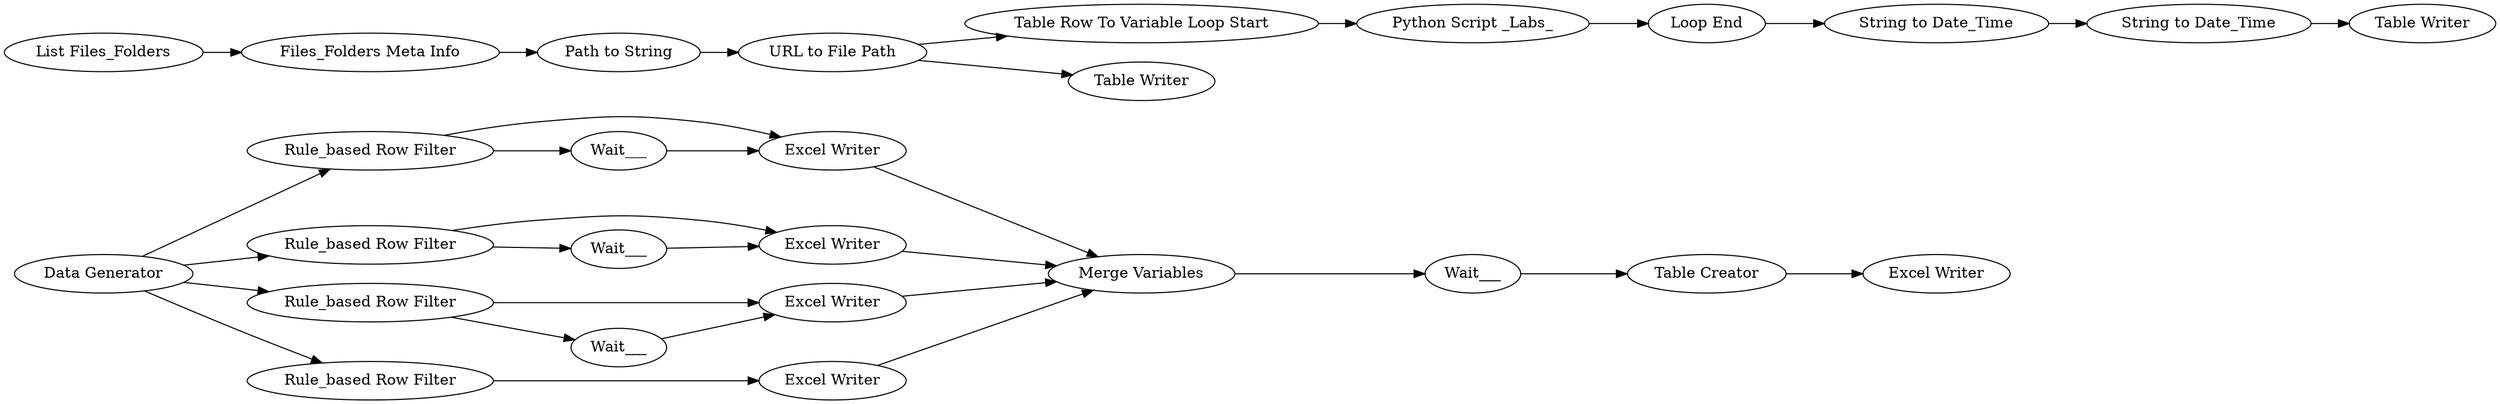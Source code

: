 digraph {
	"-347717795336558455_3" [label="Rule_based Row Filter"]
	"-347717795336558455_22" [label="Table Creator"]
	"-347717795336558455_14" [label="Excel Writer"]
	"-347717795336558455_15" [label="Excel Writer"]
	"-761234934068199769_193" [label="Table Writer"]
	"-761234934068199769_188" [label="Python Script _Labs_"]
	"-761234934068199769_185" [label="Path to String"]
	"-347717795336558455_23" [label=Wait___]
	"-761234934068199769_170" [label="List Files_Folders"]
	"-761234934068199769_190" [label="Loop End"]
	"-347717795336558455_20" [label="Merge Variables"]
	"-761234934068199769_192" [label="String to Date_Time"]
	"-347717795336558455_16" [label="Excel Writer"]
	"-347717795336558455_11" [label="Excel Writer"]
	"-761234934068199769_186" [label="URL to File Path"]
	"-347717795336558455_1" [label="Data Generator"]
	"-347717795336558455_17" [label=Wait___]
	"-347717795336558455_4" [label="Rule_based Row Filter"]
	"-761234934068199769_179" [label="Files_Folders Meta Info"]
	"-347717795336558455_9" [label="Rule_based Row Filter"]
	"-761234934068199769_189" [label="Table Row To Variable Loop Start"]
	"-347717795336558455_6" [label="Rule_based Row Filter"]
	"-761234934068199769_194" [label="Table Writer"]
	"-761234934068199769_191" [label="String to Date_Time"]
	"-347717795336558455_19" [label=Wait___]
	"-347717795336558455_21" [label="Excel Writer"]
	"-347717795336558455_18" [label=Wait___]
	"-347717795336558455_9" -> "-347717795336558455_17"
	"-347717795336558455_15" -> "-347717795336558455_20"
	"-347717795336558455_17" -> "-347717795336558455_14"
	"-761234934068199769_185" -> "-761234934068199769_186"
	"-347717795336558455_23" -> "-347717795336558455_22"
	"-347717795336558455_16" -> "-347717795336558455_20"
	"-347717795336558455_22" -> "-347717795336558455_21"
	"-347717795336558455_19" -> "-347717795336558455_16"
	"-347717795336558455_1" -> "-347717795336558455_9"
	"-761234934068199769_186" -> "-761234934068199769_194"
	"-347717795336558455_6" -> "-347717795336558455_11"
	"-347717795336558455_1" -> "-347717795336558455_4"
	"-347717795336558455_4" -> "-347717795336558455_18"
	"-761234934068199769_192" -> "-761234934068199769_191"
	"-761234934068199769_188" -> "-761234934068199769_190"
	"-347717795336558455_11" -> "-347717795336558455_20"
	"-347717795336558455_3" -> "-347717795336558455_19"
	"-761234934068199769_179" -> "-761234934068199769_185"
	"-347717795336558455_9" -> "-347717795336558455_14"
	"-761234934068199769_191" -> "-761234934068199769_193"
	"-761234934068199769_170" -> "-761234934068199769_179"
	"-347717795336558455_3" -> "-347717795336558455_16"
	"-347717795336558455_20" -> "-347717795336558455_23"
	"-347717795336558455_4" -> "-347717795336558455_15"
	"-347717795336558455_1" -> "-347717795336558455_6"
	"-761234934068199769_189" -> "-761234934068199769_188"
	"-347717795336558455_1" -> "-347717795336558455_3"
	"-347717795336558455_18" -> "-347717795336558455_15"
	"-761234934068199769_186" -> "-761234934068199769_189"
	"-761234934068199769_190" -> "-761234934068199769_192"
	"-347717795336558455_14" -> "-347717795336558455_20"
	rankdir=LR
}
